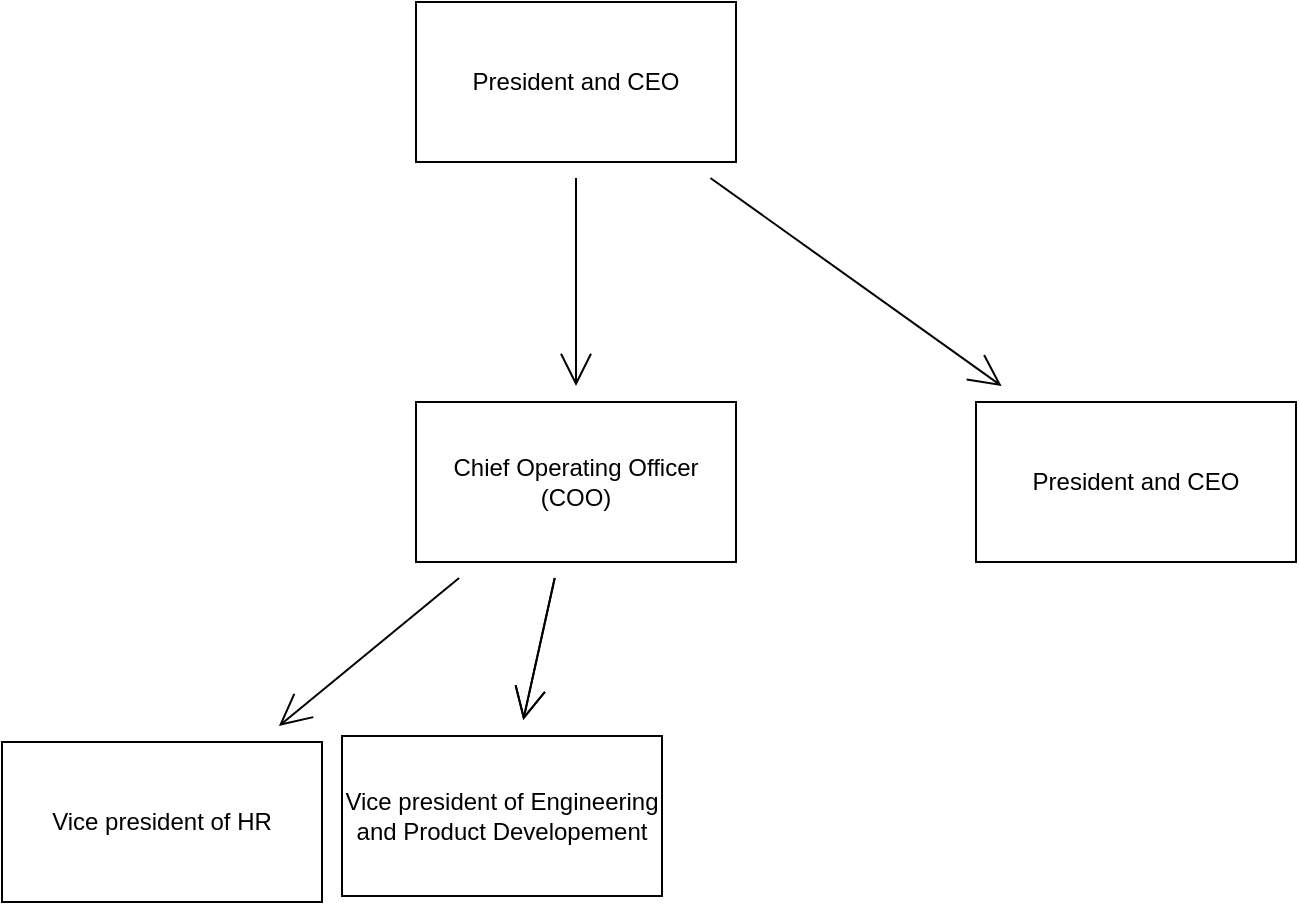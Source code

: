 <mxfile version="20.2.0" type="device"><diagram id="NfcqsoCRitfkA9v7OSpz" name="Page-1"><mxGraphModel dx="1534" dy="716" grid="0" gridSize="10" guides="1" tooltips="1" connect="1" arrows="1" fold="1" page="0" pageScale="1" pageWidth="850" pageHeight="1100" math="0" shadow="0"><root><mxCell id="0"/><mxCell id="1" parent="0"/><mxCell id="VPenHsTgCyMSWFv96RS8-3" value="" style="edgeStyle=none;curved=1;rounded=0;orthogonalLoop=1;jettySize=auto;html=1;endArrow=open;startSize=14;endSize=14;sourcePerimeterSpacing=8;targetPerimeterSpacing=8;" edge="1" parent="1" source="VPenHsTgCyMSWFv96RS8-1" target="VPenHsTgCyMSWFv96RS8-2"><mxGeometry relative="1" as="geometry"/></mxCell><mxCell id="VPenHsTgCyMSWFv96RS8-10" value="" style="edgeStyle=none;curved=1;rounded=0;orthogonalLoop=1;jettySize=auto;html=1;endArrow=open;startSize=14;endSize=14;sourcePerimeterSpacing=8;targetPerimeterSpacing=8;" edge="1" parent="1" source="VPenHsTgCyMSWFv96RS8-1" target="VPenHsTgCyMSWFv96RS8-9"><mxGeometry relative="1" as="geometry"/></mxCell><mxCell id="VPenHsTgCyMSWFv96RS8-1" value="President and CEO" style="rounded=0;whiteSpace=wrap;html=1;hachureGap=4;" vertex="1" parent="1"><mxGeometry x="-214" y="78" width="160" height="80" as="geometry"/></mxCell><mxCell id="VPenHsTgCyMSWFv96RS8-5" value="" style="edgeStyle=none;curved=1;rounded=0;orthogonalLoop=1;jettySize=auto;html=1;endArrow=open;startSize=14;endSize=14;sourcePerimeterSpacing=8;targetPerimeterSpacing=8;" edge="1" parent="1" source="VPenHsTgCyMSWFv96RS8-2" target="VPenHsTgCyMSWFv96RS8-4"><mxGeometry relative="1" as="geometry"/></mxCell><mxCell id="VPenHsTgCyMSWFv96RS8-7" value="" style="edgeStyle=none;curved=1;rounded=0;orthogonalLoop=1;jettySize=auto;html=1;endArrow=open;startSize=14;endSize=14;sourcePerimeterSpacing=8;targetPerimeterSpacing=8;" edge="1" parent="1" source="VPenHsTgCyMSWFv96RS8-2" target="VPenHsTgCyMSWFv96RS8-6"><mxGeometry relative="1" as="geometry"/></mxCell><mxCell id="VPenHsTgCyMSWFv96RS8-8" value="" style="edgeStyle=none;curved=1;rounded=0;orthogonalLoop=1;jettySize=auto;html=1;endArrow=open;startSize=14;endSize=14;sourcePerimeterSpacing=8;targetPerimeterSpacing=8;" edge="1" parent="1" source="VPenHsTgCyMSWFv96RS8-2" target="VPenHsTgCyMSWFv96RS8-6"><mxGeometry relative="1" as="geometry"/></mxCell><mxCell id="VPenHsTgCyMSWFv96RS8-2" value="Chief Operating Officer (COO)" style="rounded=0;whiteSpace=wrap;html=1;hachureGap=4;" vertex="1" parent="1"><mxGeometry x="-214" y="278" width="160" height="80" as="geometry"/></mxCell><mxCell id="VPenHsTgCyMSWFv96RS8-4" value="Vice president of HR" style="rounded=0;whiteSpace=wrap;html=1;hachureGap=4;" vertex="1" parent="1"><mxGeometry x="-421" y="448" width="160" height="80" as="geometry"/></mxCell><mxCell id="VPenHsTgCyMSWFv96RS8-6" value="Vice president of Engineering and Product Developement" style="rounded=0;whiteSpace=wrap;html=1;hachureGap=4;" vertex="1" parent="1"><mxGeometry x="-251" y="445" width="160" height="80" as="geometry"/></mxCell><mxCell id="VPenHsTgCyMSWFv96RS8-9" value="President and CEO" style="rounded=0;whiteSpace=wrap;html=1;hachureGap=4;" vertex="1" parent="1"><mxGeometry x="66" y="278" width="160" height="80" as="geometry"/></mxCell></root></mxGraphModel></diagram></mxfile>